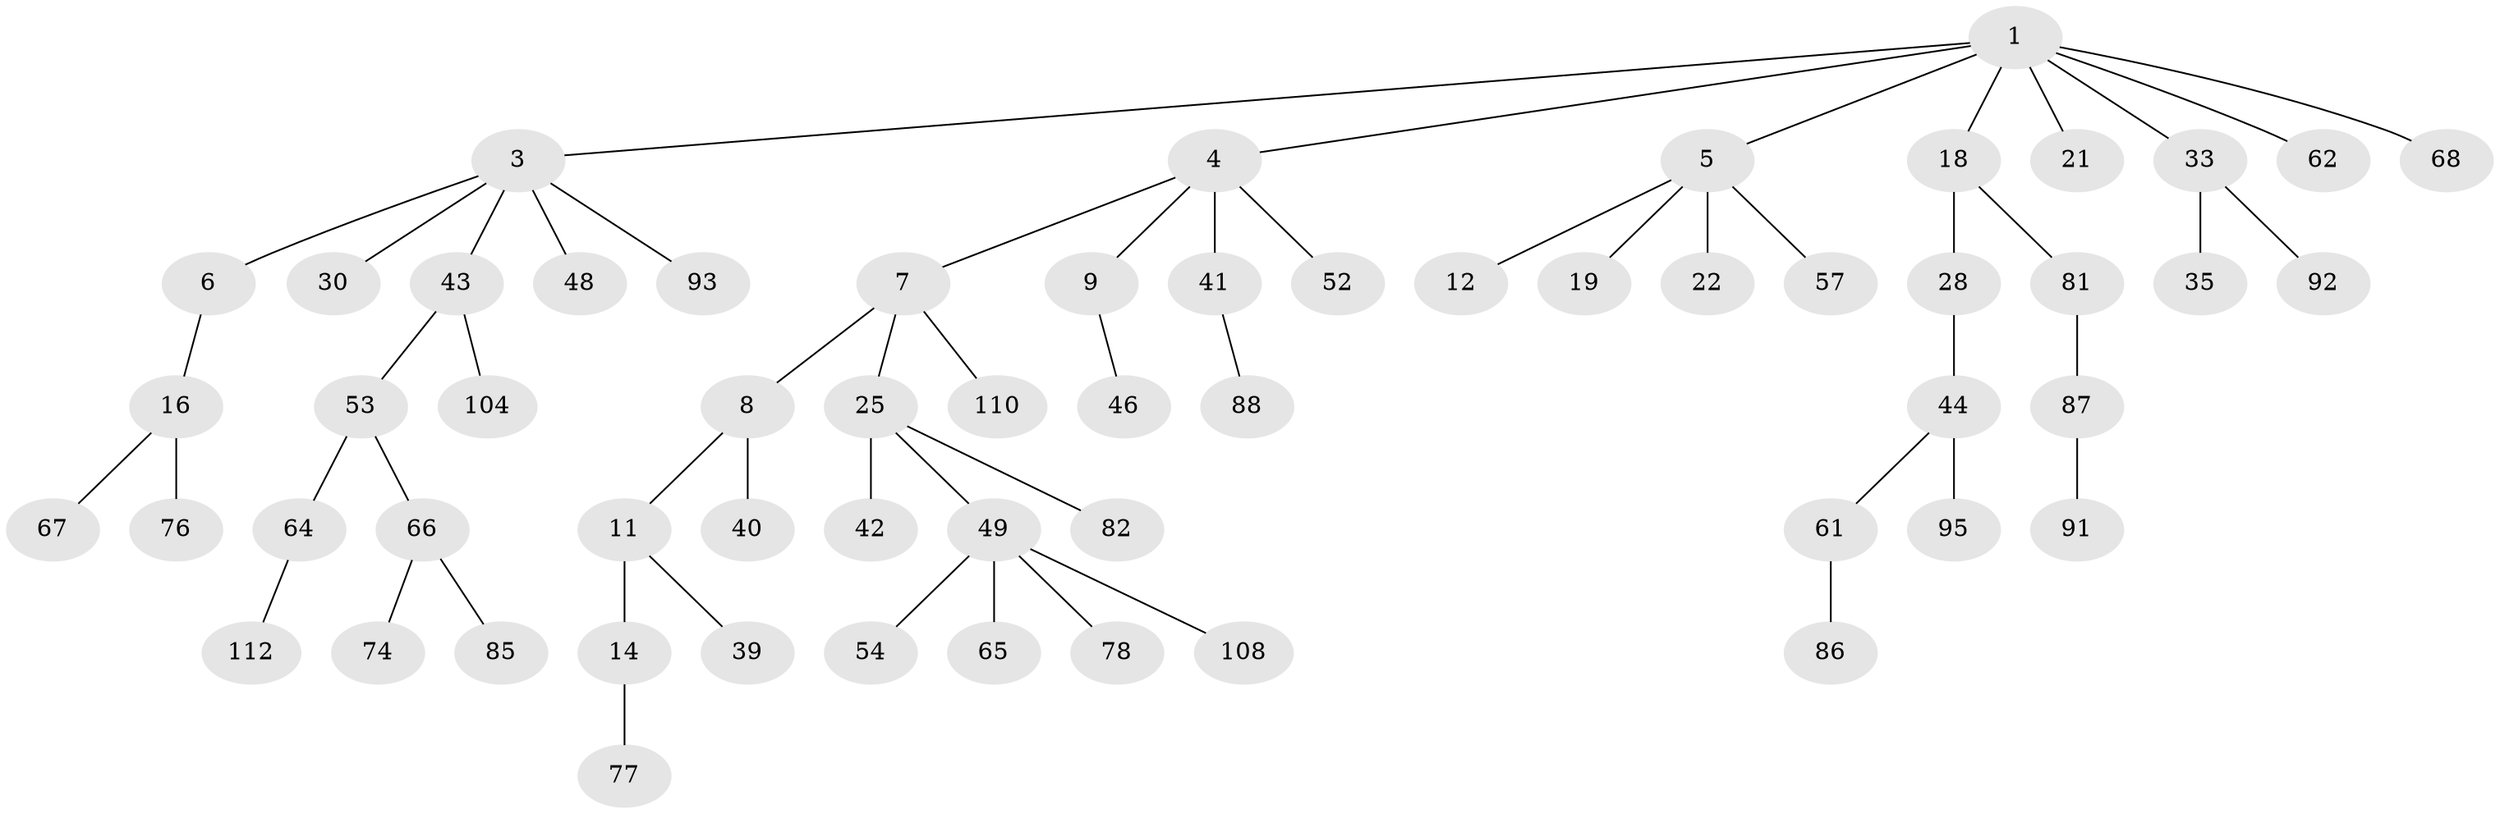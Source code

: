 // original degree distribution, {3: 0.16806722689075632, 7: 0.008403361344537815, 6: 0.008403361344537815, 5: 0.01680672268907563, 4: 0.06722689075630252, 2: 0.2857142857142857, 1: 0.44537815126050423}
// Generated by graph-tools (version 1.1) at 2025/15/03/09/25 04:15:38]
// undirected, 59 vertices, 58 edges
graph export_dot {
graph [start="1"]
  node [color=gray90,style=filled];
  1 [super="+2"];
  3 [super="+23+10+89"];
  4 [super="+36"];
  5 [super="+15"];
  6 [super="+79"];
  7;
  8;
  9 [super="+45+13"];
  11 [super="+96"];
  12 [super="+97"];
  14 [super="+73"];
  16 [super="+31"];
  18;
  19;
  21 [super="+58+24"];
  22 [super="+47"];
  25 [super="+56+37+26"];
  28 [super="+115"];
  30 [super="+63"];
  33 [super="+83"];
  35 [super="+51"];
  39 [super="+55+70"];
  40;
  41 [super="+84"];
  42 [super="+103"];
  43;
  44;
  46;
  48;
  49 [super="+50"];
  52 [super="+59"];
  53;
  54 [super="+80"];
  57;
  61;
  62 [super="+75"];
  64 [super="+102+116"];
  65;
  66;
  67;
  68;
  74;
  76 [super="+118"];
  77;
  78;
  81;
  82;
  85;
  86;
  87;
  88;
  91;
  92;
  93 [super="+100"];
  95 [super="+109"];
  104;
  108;
  110;
  112;
  1 -- 3;
  1 -- 68;
  1 -- 33;
  1 -- 18;
  1 -- 4;
  1 -- 5;
  1 -- 21;
  1 -- 62;
  3 -- 6;
  3 -- 43;
  3 -- 48;
  3 -- 93;
  3 -- 30;
  4 -- 7;
  4 -- 9;
  4 -- 52;
  4 -- 41;
  5 -- 12;
  5 -- 19;
  5 -- 57;
  5 -- 22;
  6 -- 16;
  7 -- 8;
  7 -- 25;
  7 -- 110;
  8 -- 11;
  8 -- 40;
  9 -- 46;
  11 -- 14;
  11 -- 39;
  14 -- 77;
  16 -- 76;
  16 -- 67;
  18 -- 28;
  18 -- 81;
  25 -- 82;
  25 -- 42;
  25 -- 49;
  28 -- 44;
  33 -- 35;
  33 -- 92;
  41 -- 88;
  43 -- 53;
  43 -- 104;
  44 -- 61;
  44 -- 95;
  49 -- 65;
  49 -- 54;
  49 -- 108;
  49 -- 78;
  53 -- 64;
  53 -- 66;
  61 -- 86;
  64 -- 112;
  66 -- 74;
  66 -- 85;
  81 -- 87;
  87 -- 91;
}

